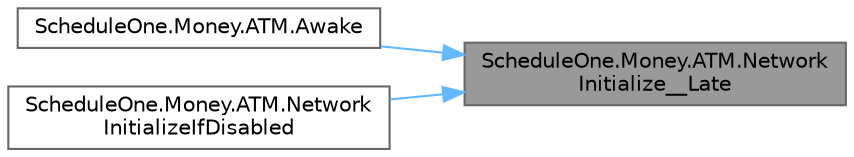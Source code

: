digraph "ScheduleOne.Money.ATM.NetworkInitialize__Late"
{
 // LATEX_PDF_SIZE
  bgcolor="transparent";
  edge [fontname=Helvetica,fontsize=10,labelfontname=Helvetica,labelfontsize=10];
  node [fontname=Helvetica,fontsize=10,shape=box,height=0.2,width=0.4];
  rankdir="RL";
  Node1 [id="Node000001",label="ScheduleOne.Money.ATM.Network\lInitialize__Late",height=0.2,width=0.4,color="gray40", fillcolor="grey60", style="filled", fontcolor="black",tooltip=" "];
  Node1 -> Node2 [id="edge1_Node000001_Node000002",dir="back",color="steelblue1",style="solid",tooltip=" "];
  Node2 [id="Node000002",label="ScheduleOne.Money.ATM.Awake",height=0.2,width=0.4,color="grey40", fillcolor="white", style="filled",URL="$class_schedule_one_1_1_money_1_1_a_t_m.html#a0add53c915b883ab460d567565374026",tooltip=" "];
  Node1 -> Node3 [id="edge2_Node000001_Node000003",dir="back",color="steelblue1",style="solid",tooltip=" "];
  Node3 [id="Node000003",label="ScheduleOne.Money.ATM.Network\lInitializeIfDisabled",height=0.2,width=0.4,color="grey40", fillcolor="white", style="filled",URL="$class_schedule_one_1_1_money_1_1_a_t_m.html#ae0be3035c9367d5eb5ef521d0dd08d7b",tooltip=" "];
}
